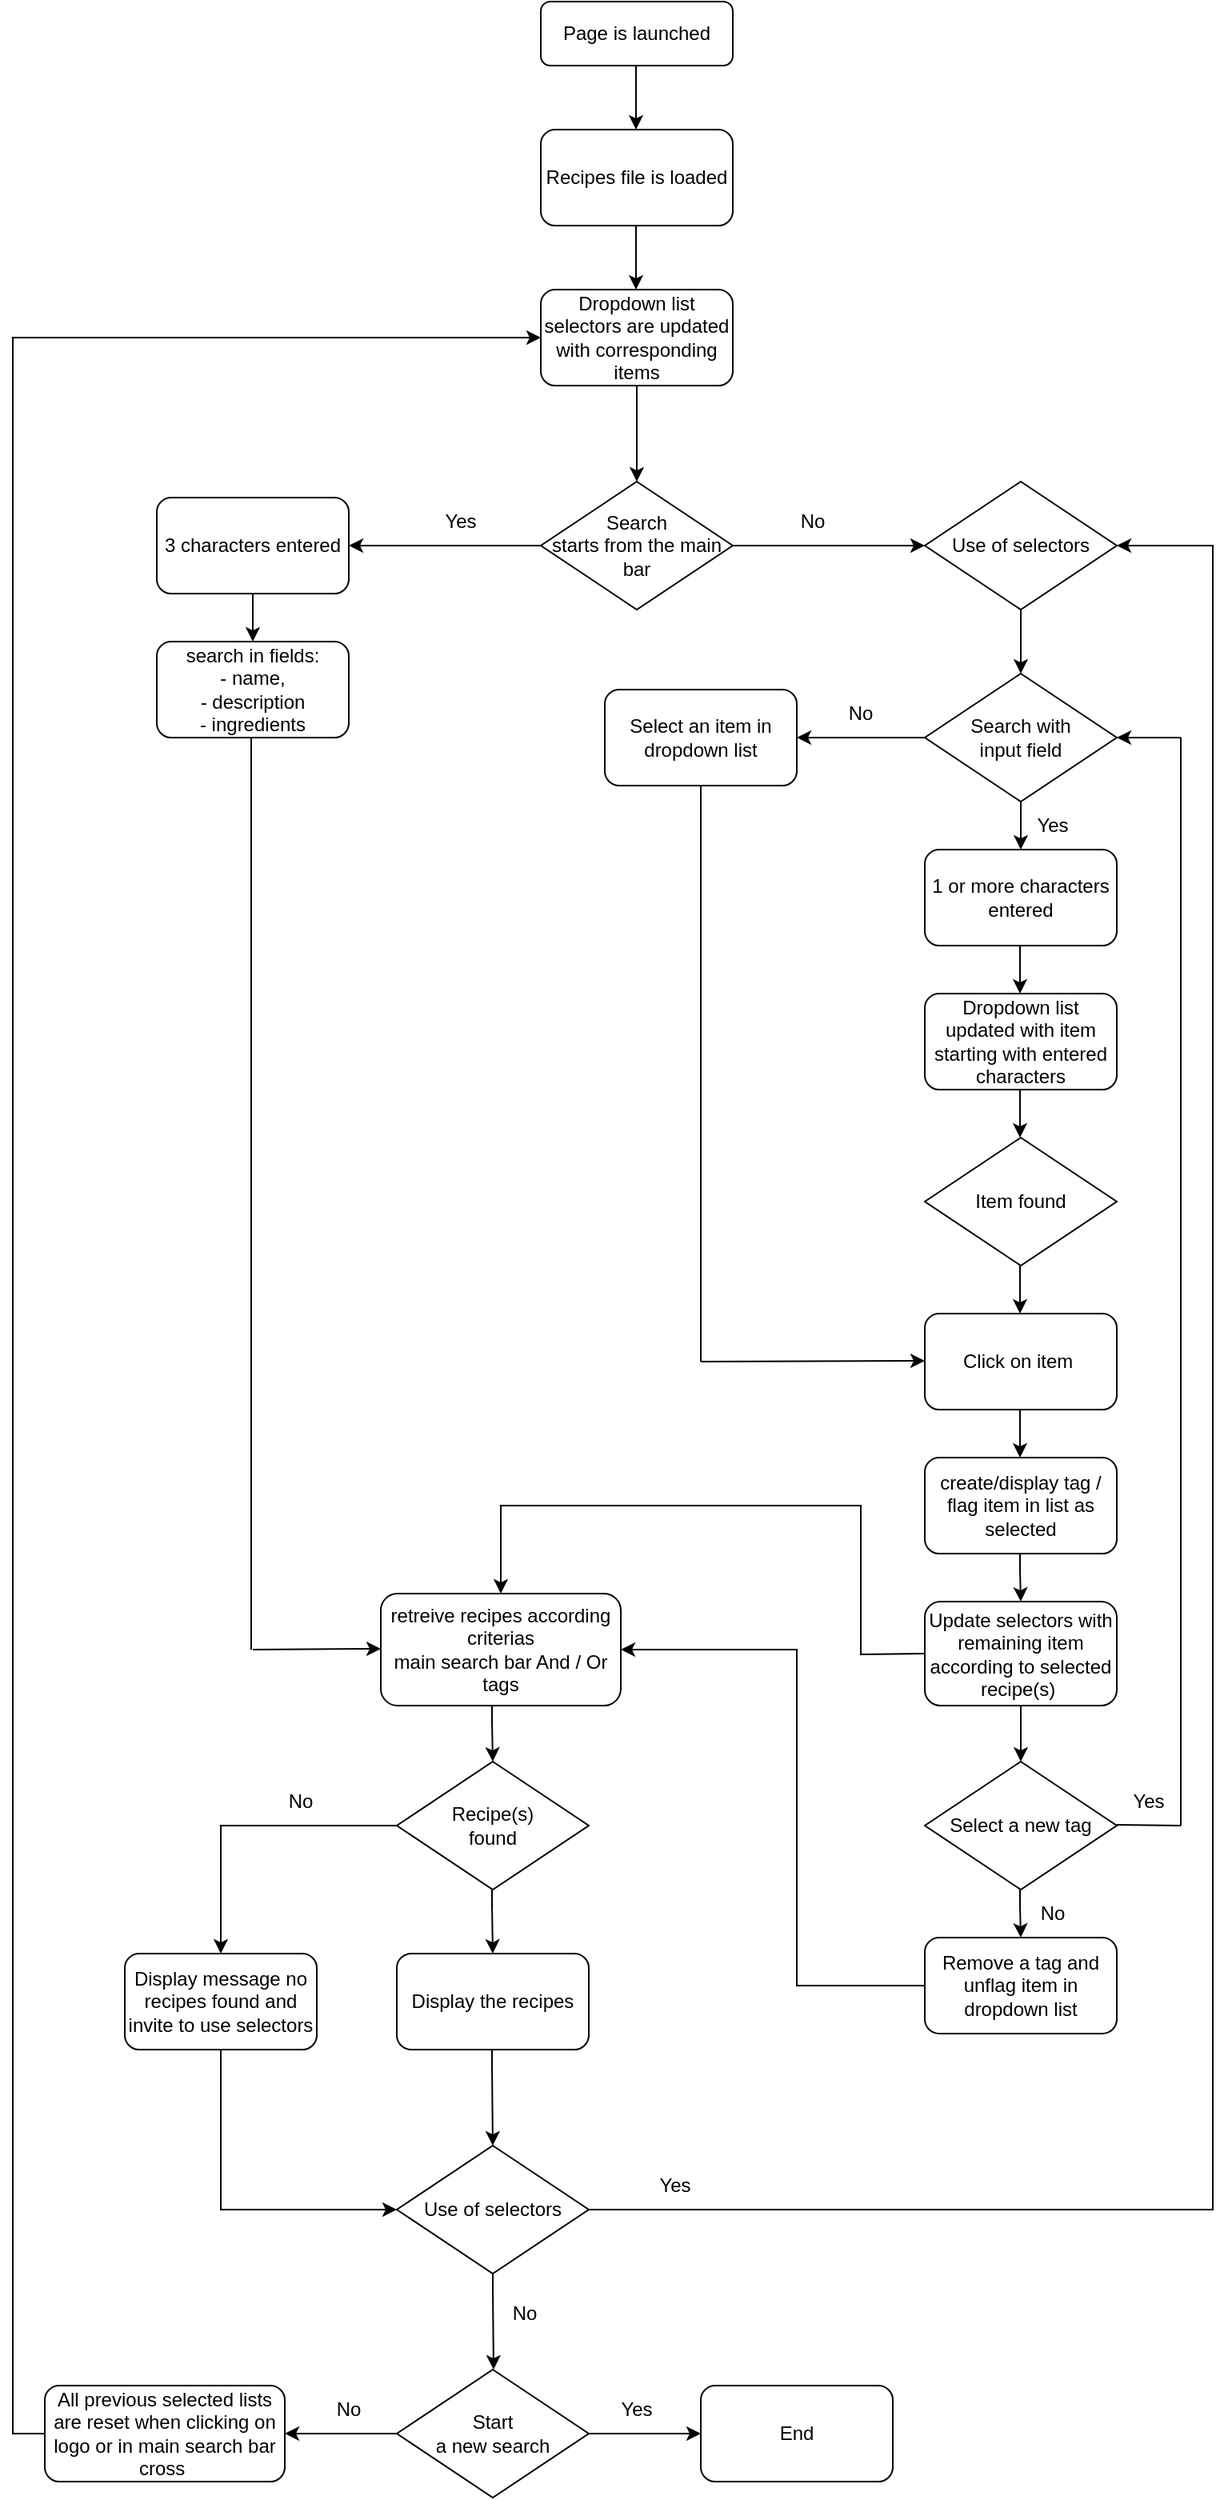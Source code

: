 <mxfile version="23.1.2" type="device">
  <diagram name="Page-1" id="yVhtfVa1jiW_yKxeGQw9">
    <mxGraphModel dx="1195" dy="1944" grid="1" gridSize="10" guides="1" tooltips="1" connect="1" arrows="1" fold="1" page="1" pageScale="1" pageWidth="827" pageHeight="1169" math="0" shadow="0">
      <root>
        <mxCell id="0" />
        <mxCell id="1" parent="0" />
        <mxCell id="LUY3sZnG4IFYLeTd67n9-1" value="Page is launched" style="rounded=1;whiteSpace=wrap;html=1;" parent="1" vertex="1">
          <mxGeometry x="360" y="-120" width="120" height="40" as="geometry" />
        </mxCell>
        <mxCell id="LUY3sZnG4IFYLeTd67n9-2" value="Search &lt;br&gt;starts from the main &lt;br&gt;bar" style="rhombus;whiteSpace=wrap;html=1;" parent="1" vertex="1">
          <mxGeometry x="360" y="180" width="120" height="80" as="geometry" />
        </mxCell>
        <mxCell id="LUY3sZnG4IFYLeTd67n9-3" value="" style="endArrow=classic;html=1;rounded=0;exitX=1;exitY=0.5;exitDx=0;exitDy=0;" parent="1" source="LUY3sZnG4IFYLeTd67n9-2" edge="1">
          <mxGeometry width="50" height="50" relative="1" as="geometry">
            <mxPoint x="540" y="420" as="sourcePoint" />
            <mxPoint x="600" y="220" as="targetPoint" />
            <Array as="points" />
          </mxGeometry>
        </mxCell>
        <mxCell id="LUY3sZnG4IFYLeTd67n9-4" value="" style="endArrow=classic;html=1;rounded=0;exitX=0;exitY=0.5;exitDx=0;exitDy=0;" parent="1" source="LUY3sZnG4IFYLeTd67n9-2" edge="1">
          <mxGeometry width="50" height="50" relative="1" as="geometry">
            <mxPoint x="180" y="250" as="sourcePoint" />
            <mxPoint x="240" y="220" as="targetPoint" />
            <Array as="points" />
          </mxGeometry>
        </mxCell>
        <mxCell id="LUY3sZnG4IFYLeTd67n9-6" value="" style="endArrow=classic;html=1;rounded=0;entryX=0.5;entryY=0;entryDx=0;entryDy=0;exitX=0.5;exitY=1;exitDx=0;exitDy=0;" parent="1" source="qcT07Mh3OJ80x9y92ZIz-56" target="LUY3sZnG4IFYLeTd67n9-2" edge="1">
          <mxGeometry width="50" height="50" relative="1" as="geometry">
            <mxPoint x="420" y="90" as="sourcePoint" />
            <mxPoint x="610" y="400" as="targetPoint" />
          </mxGeometry>
        </mxCell>
        <mxCell id="LUY3sZnG4IFYLeTd67n9-7" value="3 characters entered" style="rounded=1;whiteSpace=wrap;html=1;" parent="1" vertex="1">
          <mxGeometry x="120" y="190" width="120" height="60" as="geometry" />
        </mxCell>
        <mxCell id="LUY3sZnG4IFYLeTd67n9-8" value="Yes" style="text;strokeColor=none;align=center;fillColor=none;html=1;verticalAlign=middle;whiteSpace=wrap;rounded=0;" parent="1" vertex="1">
          <mxGeometry x="280" y="190" width="60" height="30" as="geometry" />
        </mxCell>
        <mxCell id="LUY3sZnG4IFYLeTd67n9-9" value="No" style="text;strokeColor=none;align=center;fillColor=none;html=1;verticalAlign=middle;whiteSpace=wrap;rounded=0;" parent="1" vertex="1">
          <mxGeometry x="500" y="190" width="60" height="30" as="geometry" />
        </mxCell>
        <mxCell id="LUY3sZnG4IFYLeTd67n9-10" value="Recipe(s)&lt;br&gt;found" style="rhombus;whiteSpace=wrap;html=1;" parent="1" vertex="1">
          <mxGeometry x="270" y="980" width="120" height="80" as="geometry" />
        </mxCell>
        <mxCell id="LUY3sZnG4IFYLeTd67n9-12" value="Display the recipes" style="rounded=1;whiteSpace=wrap;html=1;" parent="1" vertex="1">
          <mxGeometry x="270" y="1100" width="120" height="60" as="geometry" />
        </mxCell>
        <mxCell id="LUY3sZnG4IFYLeTd67n9-13" value="" style="endArrow=classic;html=1;rounded=0;exitX=0;exitY=0.5;exitDx=0;exitDy=0;entryX=1;entryY=0.5;entryDx=0;entryDy=0;" parent="1" source="qcT07Mh3OJ80x9y92ZIz-48" target="qcT07Mh3OJ80x9y92ZIz-36" edge="1">
          <mxGeometry width="50" height="50" relative="1" as="geometry">
            <mxPoint x="540" y="1120" as="sourcePoint" />
            <mxPoint x="440" y="910" as="targetPoint" />
            <Array as="points">
              <mxPoint x="520" y="1120" />
              <mxPoint x="520" y="910" />
            </Array>
          </mxGeometry>
        </mxCell>
        <mxCell id="LUY3sZnG4IFYLeTd67n9-14" value="Yes" style="text;strokeColor=none;align=center;fillColor=none;html=1;verticalAlign=middle;whiteSpace=wrap;rounded=0;" parent="1" vertex="1">
          <mxGeometry x="710" y="990" width="60" height="30" as="geometry" />
        </mxCell>
        <mxCell id="LUY3sZnG4IFYLeTd67n9-17" value="Use of selectors" style="rhombus;whiteSpace=wrap;html=1;" parent="1" vertex="1">
          <mxGeometry x="270" y="1220" width="120" height="80" as="geometry" />
        </mxCell>
        <mxCell id="LUY3sZnG4IFYLeTd67n9-18" value="No" style="text;strokeColor=none;align=center;fillColor=none;html=1;verticalAlign=middle;whiteSpace=wrap;rounded=0;" parent="1" vertex="1">
          <mxGeometry x="180" y="990" width="60" height="30" as="geometry" />
        </mxCell>
        <mxCell id="LUY3sZnG4IFYLeTd67n9-19" value="Use of selectors" style="rhombus;whiteSpace=wrap;html=1;" parent="1" vertex="1">
          <mxGeometry x="600" y="180" width="120" height="80" as="geometry" />
        </mxCell>
        <mxCell id="LUY3sZnG4IFYLeTd67n9-20" value="1 or more characters entered" style="rounded=1;whiteSpace=wrap;html=1;" parent="1" vertex="1">
          <mxGeometry x="600" y="410" width="120" height="60" as="geometry" />
        </mxCell>
        <mxCell id="LUY3sZnG4IFYLeTd67n9-21" value="Recipes file is loaded" style="rounded=1;whiteSpace=wrap;html=1;" parent="1" vertex="1">
          <mxGeometry x="360" y="-40" width="120" height="60" as="geometry" />
        </mxCell>
        <mxCell id="LUY3sZnG4IFYLeTd67n9-22" value="search in fields:&lt;br&gt;- name, &lt;br&gt;- description&lt;br&gt;- ingredients" style="rounded=1;whiteSpace=wrap;html=1;" parent="1" vertex="1">
          <mxGeometry x="120" y="280" width="120" height="60" as="geometry" />
        </mxCell>
        <mxCell id="LUY3sZnG4IFYLeTd67n9-23" value="" style="endArrow=classic;html=1;rounded=0;exitX=0.5;exitY=1;exitDx=0;exitDy=0;" parent="1" source="LUY3sZnG4IFYLeTd67n9-7" target="LUY3sZnG4IFYLeTd67n9-22" edge="1">
          <mxGeometry width="50" height="50" relative="1" as="geometry">
            <mxPoint x="290" y="440" as="sourcePoint" />
            <mxPoint x="340" y="390" as="targetPoint" />
          </mxGeometry>
        </mxCell>
        <mxCell id="LUY3sZnG4IFYLeTd67n9-24" value="Display message no recipes found and invite to use selectors" style="rounded=1;whiteSpace=wrap;html=1;" parent="1" vertex="1">
          <mxGeometry x="100" y="1100" width="120" height="60" as="geometry" />
        </mxCell>
        <mxCell id="LUY3sZnG4IFYLeTd67n9-25" value="" style="endArrow=classic;html=1;rounded=0;exitX=0.5;exitY=1;exitDx=0;exitDy=0;entryX=0;entryY=0.5;entryDx=0;entryDy=0;" parent="1" source="LUY3sZnG4IFYLeTd67n9-24" edge="1" target="LUY3sZnG4IFYLeTd67n9-17">
          <mxGeometry width="50" height="50" relative="1" as="geometry">
            <mxPoint x="270" y="1170" as="sourcePoint" />
            <mxPoint x="150" y="1230" as="targetPoint" />
            <Array as="points">
              <mxPoint x="160" y="1260" />
            </Array>
          </mxGeometry>
        </mxCell>
        <mxCell id="LUY3sZnG4IFYLeTd67n9-27" value="" style="endArrow=classic;html=1;rounded=0;exitX=0.5;exitY=1;exitDx=0;exitDy=0;entryX=0.5;entryY=0;entryDx=0;entryDy=0;" parent="1" target="LUY3sZnG4IFYLeTd67n9-24" edge="1">
          <mxGeometry width="50" height="50" relative="1" as="geometry">
            <mxPoint x="270" y="1020" as="sourcePoint" />
            <mxPoint x="155" y="1020" as="targetPoint" />
            <Array as="points">
              <mxPoint x="160" y="1020" />
            </Array>
          </mxGeometry>
        </mxCell>
        <mxCell id="qcT07Mh3OJ80x9y92ZIz-5" value="" style="endArrow=classic;html=1;rounded=0;exitX=0.5;exitY=1;exitDx=0;exitDy=0;" edge="1" parent="1" source="LUY3sZnG4IFYLeTd67n9-19">
          <mxGeometry width="50" height="50" relative="1" as="geometry">
            <mxPoint x="360" y="430" as="sourcePoint" />
            <mxPoint x="660" y="300" as="targetPoint" />
          </mxGeometry>
        </mxCell>
        <mxCell id="qcT07Mh3OJ80x9y92ZIz-7" value="Search with &lt;br&gt;input field" style="rhombus;whiteSpace=wrap;html=1;" vertex="1" parent="1">
          <mxGeometry x="600" y="300" width="120" height="80" as="geometry" />
        </mxCell>
        <mxCell id="qcT07Mh3OJ80x9y92ZIz-8" value="" style="endArrow=classic;html=1;rounded=0;exitX=0.5;exitY=1;exitDx=0;exitDy=0;" edge="1" parent="1" source="qcT07Mh3OJ80x9y92ZIz-7">
          <mxGeometry width="50" height="50" relative="1" as="geometry">
            <mxPoint x="670" y="270" as="sourcePoint" />
            <mxPoint x="660" y="410" as="targetPoint" />
            <Array as="points">
              <mxPoint x="660" y="390" />
            </Array>
          </mxGeometry>
        </mxCell>
        <mxCell id="qcT07Mh3OJ80x9y92ZIz-9" value="Dropdown list updated with item starting with entered characters" style="rounded=1;whiteSpace=wrap;html=1;" vertex="1" parent="1">
          <mxGeometry x="600" y="500" width="120" height="60" as="geometry" />
        </mxCell>
        <mxCell id="qcT07Mh3OJ80x9y92ZIz-10" value="Item found" style="rhombus;whiteSpace=wrap;html=1;" vertex="1" parent="1">
          <mxGeometry x="600" y="590" width="120" height="80" as="geometry" />
        </mxCell>
        <mxCell id="qcT07Mh3OJ80x9y92ZIz-11" value="" style="endArrow=classic;html=1;rounded=0;exitX=0.5;exitY=1;exitDx=0;exitDy=0;" edge="1" parent="1">
          <mxGeometry width="50" height="50" relative="1" as="geometry">
            <mxPoint x="659.5" y="470" as="sourcePoint" />
            <mxPoint x="659.5" y="500" as="targetPoint" />
            <Array as="points">
              <mxPoint x="659.5" y="480" />
            </Array>
          </mxGeometry>
        </mxCell>
        <mxCell id="qcT07Mh3OJ80x9y92ZIz-12" value="Click on item&amp;nbsp;" style="rounded=1;whiteSpace=wrap;html=1;" vertex="1" parent="1">
          <mxGeometry x="600" y="700" width="120" height="60" as="geometry" />
        </mxCell>
        <mxCell id="qcT07Mh3OJ80x9y92ZIz-13" value="Yes" style="text;strokeColor=none;align=center;fillColor=none;html=1;verticalAlign=middle;whiteSpace=wrap;rounded=0;" vertex="1" parent="1">
          <mxGeometry x="650" y="380" width="60" height="30" as="geometry" />
        </mxCell>
        <mxCell id="qcT07Mh3OJ80x9y92ZIz-14" value="" style="endArrow=classic;html=1;rounded=0;exitX=0;exitY=0.5;exitDx=0;exitDy=0;" edge="1" parent="1">
          <mxGeometry width="50" height="50" relative="1" as="geometry">
            <mxPoint x="600" y="340" as="sourcePoint" />
            <mxPoint x="520" y="340" as="targetPoint" />
            <Array as="points" />
          </mxGeometry>
        </mxCell>
        <mxCell id="qcT07Mh3OJ80x9y92ZIz-15" value="No" style="text;strokeColor=none;align=center;fillColor=none;html=1;verticalAlign=middle;whiteSpace=wrap;rounded=0;" vertex="1" parent="1">
          <mxGeometry x="530" y="310" width="60" height="30" as="geometry" />
        </mxCell>
        <mxCell id="qcT07Mh3OJ80x9y92ZIz-17" value="Select an item in dropdown list" style="rounded=1;whiteSpace=wrap;html=1;" vertex="1" parent="1">
          <mxGeometry x="400" y="310" width="120" height="60" as="geometry" />
        </mxCell>
        <mxCell id="qcT07Mh3OJ80x9y92ZIz-18" value="" style="endArrow=classic;html=1;rounded=0;exitX=0.5;exitY=1;exitDx=0;exitDy=0;" edge="1" parent="1">
          <mxGeometry width="50" height="50" relative="1" as="geometry">
            <mxPoint x="659.5" y="560" as="sourcePoint" />
            <mxPoint x="659.5" y="590" as="targetPoint" />
            <Array as="points">
              <mxPoint x="659.5" y="570" />
            </Array>
          </mxGeometry>
        </mxCell>
        <mxCell id="qcT07Mh3OJ80x9y92ZIz-19" value="" style="endArrow=none;html=1;rounded=0;" edge="1" parent="1">
          <mxGeometry width="50" height="50" relative="1" as="geometry">
            <mxPoint x="460" y="730" as="sourcePoint" />
            <mxPoint x="460" y="370" as="targetPoint" />
          </mxGeometry>
        </mxCell>
        <mxCell id="qcT07Mh3OJ80x9y92ZIz-20" value="" style="endArrow=classic;html=1;rounded=0;" edge="1" parent="1">
          <mxGeometry width="50" height="50" relative="1" as="geometry">
            <mxPoint x="460" y="730" as="sourcePoint" />
            <mxPoint x="600" y="729.5" as="targetPoint" />
            <Array as="points" />
          </mxGeometry>
        </mxCell>
        <mxCell id="qcT07Mh3OJ80x9y92ZIz-21" value="" style="endArrow=classic;html=1;rounded=0;exitX=0.5;exitY=1;exitDx=0;exitDy=0;" edge="1" parent="1">
          <mxGeometry width="50" height="50" relative="1" as="geometry">
            <mxPoint x="659.5" y="670" as="sourcePoint" />
            <mxPoint x="659.5" y="700" as="targetPoint" />
            <Array as="points">
              <mxPoint x="659.5" y="680" />
            </Array>
          </mxGeometry>
        </mxCell>
        <mxCell id="qcT07Mh3OJ80x9y92ZIz-23" value="create/display tag /&lt;br&gt;flag item in list as selected" style="rounded=1;whiteSpace=wrap;html=1;" vertex="1" parent="1">
          <mxGeometry x="600" y="790" width="120" height="60" as="geometry" />
        </mxCell>
        <mxCell id="qcT07Mh3OJ80x9y92ZIz-24" value="" style="endArrow=classic;html=1;rounded=0;exitX=0.5;exitY=1;exitDx=0;exitDy=0;" edge="1" parent="1">
          <mxGeometry width="50" height="50" relative="1" as="geometry">
            <mxPoint x="659.5" y="760" as="sourcePoint" />
            <mxPoint x="659.5" y="790" as="targetPoint" />
            <Array as="points">
              <mxPoint x="659.5" y="770" />
            </Array>
          </mxGeometry>
        </mxCell>
        <mxCell id="qcT07Mh3OJ80x9y92ZIz-27" value="Select a new tag" style="rhombus;whiteSpace=wrap;html=1;" vertex="1" parent="1">
          <mxGeometry x="600" y="980" width="120" height="80" as="geometry" />
        </mxCell>
        <mxCell id="qcT07Mh3OJ80x9y92ZIz-28" value="" style="endArrow=classic;html=1;rounded=0;entryX=1;entryY=0.5;entryDx=0;entryDy=0;" edge="1" parent="1" target="qcT07Mh3OJ80x9y92ZIz-7">
          <mxGeometry width="50" height="50" relative="1" as="geometry">
            <mxPoint x="760" y="340" as="sourcePoint" />
            <mxPoint x="760" y="340" as="targetPoint" />
            <Array as="points" />
          </mxGeometry>
        </mxCell>
        <mxCell id="qcT07Mh3OJ80x9y92ZIz-29" value="" style="endArrow=none;html=1;rounded=0;" edge="1" parent="1">
          <mxGeometry width="50" height="50" relative="1" as="geometry">
            <mxPoint x="720" y="1019.5" as="sourcePoint" />
            <mxPoint x="760" y="1020" as="targetPoint" />
          </mxGeometry>
        </mxCell>
        <mxCell id="qcT07Mh3OJ80x9y92ZIz-30" value="" style="endArrow=none;html=1;rounded=0;" edge="1" parent="1">
          <mxGeometry width="50" height="50" relative="1" as="geometry">
            <mxPoint x="760" y="1020" as="sourcePoint" />
            <mxPoint x="760" y="340" as="targetPoint" />
          </mxGeometry>
        </mxCell>
        <mxCell id="qcT07Mh3OJ80x9y92ZIz-31" value="" style="endArrow=classic;html=1;rounded=0;exitX=0.5;exitY=1;exitDx=0;exitDy=0;" edge="1" parent="1">
          <mxGeometry width="50" height="50" relative="1" as="geometry">
            <mxPoint x="659.5" y="850" as="sourcePoint" />
            <mxPoint x="660" y="880" as="targetPoint" />
            <Array as="points">
              <mxPoint x="659.5" y="860" />
            </Array>
          </mxGeometry>
        </mxCell>
        <mxCell id="qcT07Mh3OJ80x9y92ZIz-33" value="" style="endArrow=classic;html=1;rounded=0;" edge="1" parent="1">
          <mxGeometry width="50" height="50" relative="1" as="geometry">
            <mxPoint x="180" y="910" as="sourcePoint" />
            <mxPoint x="260" y="909.5" as="targetPoint" />
            <Array as="points">
              <mxPoint x="250" y="909.5" />
            </Array>
          </mxGeometry>
        </mxCell>
        <mxCell id="qcT07Mh3OJ80x9y92ZIz-34" value="No" style="text;strokeColor=none;align=center;fillColor=none;html=1;verticalAlign=middle;whiteSpace=wrap;rounded=0;" vertex="1" parent="1">
          <mxGeometry x="650" y="1060" width="60" height="30" as="geometry" />
        </mxCell>
        <mxCell id="qcT07Mh3OJ80x9y92ZIz-47" value="" style="edgeStyle=orthogonalEdgeStyle;rounded=0;orthogonalLoop=1;jettySize=auto;html=1;" edge="1" parent="1" source="qcT07Mh3OJ80x9y92ZIz-35" target="qcT07Mh3OJ80x9y92ZIz-27">
          <mxGeometry relative="1" as="geometry" />
        </mxCell>
        <mxCell id="qcT07Mh3OJ80x9y92ZIz-35" value="Update selectors with remaining item according to selected recipe(s)&amp;nbsp;" style="rounded=1;whiteSpace=wrap;html=1;" vertex="1" parent="1">
          <mxGeometry x="600" y="880" width="120" height="65" as="geometry" />
        </mxCell>
        <mxCell id="qcT07Mh3OJ80x9y92ZIz-36" value="retreive recipes according criterias&lt;br&gt;main search bar And / Or tags" style="rounded=1;whiteSpace=wrap;html=1;" vertex="1" parent="1">
          <mxGeometry x="260" y="875" width="150" height="70" as="geometry" />
        </mxCell>
        <mxCell id="qcT07Mh3OJ80x9y92ZIz-37" value="Yes" style="text;strokeColor=none;align=center;fillColor=none;html=1;verticalAlign=middle;whiteSpace=wrap;rounded=0;" vertex="1" parent="1">
          <mxGeometry x="414" y="1230" width="60" height="30" as="geometry" />
        </mxCell>
        <mxCell id="qcT07Mh3OJ80x9y92ZIz-38" value="" style="endArrow=classic;html=1;rounded=0;exitX=1;exitY=0.5;exitDx=0;exitDy=0;" edge="1" parent="1" source="LUY3sZnG4IFYLeTd67n9-17">
          <mxGeometry width="50" height="50" relative="1" as="geometry">
            <mxPoint x="780" y="1231" as="sourcePoint" />
            <mxPoint x="720" y="220" as="targetPoint" />
            <Array as="points">
              <mxPoint x="780" y="1260" />
              <mxPoint x="780" y="220" />
            </Array>
          </mxGeometry>
        </mxCell>
        <mxCell id="qcT07Mh3OJ80x9y92ZIz-40" value="" style="endArrow=none;html=1;rounded=0;" edge="1" parent="1">
          <mxGeometry width="50" height="50" relative="1" as="geometry">
            <mxPoint x="179" y="910" as="sourcePoint" />
            <mxPoint x="179" y="340" as="targetPoint" />
          </mxGeometry>
        </mxCell>
        <mxCell id="qcT07Mh3OJ80x9y92ZIz-42" value="" style="endArrow=classic;html=1;rounded=0;exitX=0.5;exitY=1;exitDx=0;exitDy=0;" edge="1" parent="1">
          <mxGeometry width="50" height="50" relative="1" as="geometry">
            <mxPoint x="659.5" y="1060" as="sourcePoint" />
            <mxPoint x="660" y="1090" as="targetPoint" />
            <Array as="points">
              <mxPoint x="659.5" y="1070" />
            </Array>
          </mxGeometry>
        </mxCell>
        <mxCell id="qcT07Mh3OJ80x9y92ZIz-46" value="" style="endArrow=classic;html=1;rounded=0;exitX=0.5;exitY=1;exitDx=0;exitDy=0;entryX=0.5;entryY=0;entryDx=0;entryDy=0;entryPerimeter=0;" edge="1" parent="1" target="LUY3sZnG4IFYLeTd67n9-10">
          <mxGeometry width="50" height="50" relative="1" as="geometry">
            <mxPoint x="329.5" y="945" as="sourcePoint" />
            <mxPoint x="330" y="975" as="targetPoint" />
            <Array as="points">
              <mxPoint x="329.5" y="955" />
            </Array>
          </mxGeometry>
        </mxCell>
        <mxCell id="qcT07Mh3OJ80x9y92ZIz-48" value="Remove a tag and unflag item in dropdown list" style="rounded=1;whiteSpace=wrap;html=1;" vertex="1" parent="1">
          <mxGeometry x="600" y="1090" width="120" height="60" as="geometry" />
        </mxCell>
        <mxCell id="qcT07Mh3OJ80x9y92ZIz-49" value="" style="endArrow=classic;html=1;rounded=0;exitX=0;exitY=0.5;exitDx=0;exitDy=0;entryX=0.5;entryY=0;entryDx=0;entryDy=0;" edge="1" parent="1" source="qcT07Mh3OJ80x9y92ZIz-35" target="qcT07Mh3OJ80x9y92ZIz-36">
          <mxGeometry width="50" height="50" relative="1" as="geometry">
            <mxPoint x="500" y="820" as="sourcePoint" />
            <mxPoint x="340" y="870" as="targetPoint" />
            <Array as="points">
              <mxPoint x="560" y="913" />
              <mxPoint x="560" y="820" />
              <mxPoint x="390" y="820" />
              <mxPoint x="335" y="820" />
              <mxPoint x="335" y="850" />
            </Array>
          </mxGeometry>
        </mxCell>
        <mxCell id="qcT07Mh3OJ80x9y92ZIz-51" value="" style="endArrow=classic;html=1;rounded=0;exitX=0.5;exitY=1;exitDx=0;exitDy=0;entryX=0.5;entryY=0;entryDx=0;entryDy=0;" edge="1" parent="1" target="LUY3sZnG4IFYLeTd67n9-12">
          <mxGeometry width="50" height="50" relative="1" as="geometry">
            <mxPoint x="329.5" y="1060" as="sourcePoint" />
            <mxPoint x="330" y="1095" as="targetPoint" />
            <Array as="points">
              <mxPoint x="329.5" y="1070" />
            </Array>
          </mxGeometry>
        </mxCell>
        <mxCell id="qcT07Mh3OJ80x9y92ZIz-53" value="" style="endArrow=classic;html=1;rounded=0;exitX=0.5;exitY=1;exitDx=0;exitDy=0;entryX=0.5;entryY=0;entryDx=0;entryDy=0;" edge="1" parent="1" target="LUY3sZnG4IFYLeTd67n9-17">
          <mxGeometry width="50" height="50" relative="1" as="geometry">
            <mxPoint x="329.5" y="1160" as="sourcePoint" />
            <mxPoint x="330" y="1210" as="targetPoint" />
            <Array as="points">
              <mxPoint x="329.5" y="1170" />
            </Array>
          </mxGeometry>
        </mxCell>
        <mxCell id="qcT07Mh3OJ80x9y92ZIz-54" value="" style="endArrow=classic;html=1;rounded=0;exitX=0.5;exitY=1;exitDx=0;exitDy=0;entryX=0.5;entryY=0;entryDx=0;entryDy=0;" edge="1" parent="1">
          <mxGeometry width="50" height="50" relative="1" as="geometry">
            <mxPoint x="419.5" y="-80" as="sourcePoint" />
            <mxPoint x="419.5" y="-40" as="targetPoint" />
          </mxGeometry>
        </mxCell>
        <mxCell id="qcT07Mh3OJ80x9y92ZIz-56" value="Dropdown list selectors are updated with corresponding items" style="rounded=1;whiteSpace=wrap;html=1;" vertex="1" parent="1">
          <mxGeometry x="360" y="60" width="120" height="60" as="geometry" />
        </mxCell>
        <mxCell id="qcT07Mh3OJ80x9y92ZIz-57" value="" style="endArrow=classic;html=1;rounded=0;exitX=0.5;exitY=1;exitDx=0;exitDy=0;entryX=0.5;entryY=0;entryDx=0;entryDy=0;" edge="1" parent="1">
          <mxGeometry width="50" height="50" relative="1" as="geometry">
            <mxPoint x="419.5" y="20" as="sourcePoint" />
            <mxPoint x="419.5" y="60" as="targetPoint" />
          </mxGeometry>
        </mxCell>
        <mxCell id="qcT07Mh3OJ80x9y92ZIz-58" value="" style="endArrow=classic;html=1;rounded=0;exitX=0.5;exitY=1;exitDx=0;exitDy=0;entryX=0.5;entryY=0;entryDx=0;entryDy=0;" edge="1" parent="1">
          <mxGeometry width="50" height="50" relative="1" as="geometry">
            <mxPoint x="330" y="1300" as="sourcePoint" />
            <mxPoint x="330.5" y="1360" as="targetPoint" />
            <Array as="points">
              <mxPoint x="330" y="1310" />
            </Array>
          </mxGeometry>
        </mxCell>
        <mxCell id="qcT07Mh3OJ80x9y92ZIz-59" value="No" style="text;strokeColor=none;align=center;fillColor=none;html=1;verticalAlign=middle;whiteSpace=wrap;rounded=0;" vertex="1" parent="1">
          <mxGeometry x="320" y="1310" width="60" height="30" as="geometry" />
        </mxCell>
        <mxCell id="qcT07Mh3OJ80x9y92ZIz-60" value="Start &lt;br&gt;a new search" style="rhombus;whiteSpace=wrap;html=1;" vertex="1" parent="1">
          <mxGeometry x="270" y="1360" width="120" height="80" as="geometry" />
        </mxCell>
        <mxCell id="qcT07Mh3OJ80x9y92ZIz-61" value="All previous selected lists are reset when clicking on logo or in main search bar cross&amp;nbsp;" style="rounded=1;whiteSpace=wrap;html=1;" vertex="1" parent="1">
          <mxGeometry x="50" y="1370" width="150" height="60" as="geometry" />
        </mxCell>
        <mxCell id="qcT07Mh3OJ80x9y92ZIz-62" value="" style="endArrow=classic;html=1;rounded=0;exitX=0;exitY=0.5;exitDx=0;exitDy=0;entryX=1;entryY=0.5;entryDx=0;entryDy=0;" edge="1" parent="1" source="qcT07Mh3OJ80x9y92ZIz-60" target="qcT07Mh3OJ80x9y92ZIz-61">
          <mxGeometry width="50" height="50" relative="1" as="geometry">
            <mxPoint x="180" y="1480" as="sourcePoint" />
            <mxPoint x="230" y="1430" as="targetPoint" />
          </mxGeometry>
        </mxCell>
        <mxCell id="qcT07Mh3OJ80x9y92ZIz-63" value="" style="endArrow=classic;html=1;rounded=0;" edge="1" parent="1" target="qcT07Mh3OJ80x9y92ZIz-64">
          <mxGeometry width="50" height="50" relative="1" as="geometry">
            <mxPoint x="390" y="1400" as="sourcePoint" />
            <mxPoint x="450" y="1400" as="targetPoint" />
          </mxGeometry>
        </mxCell>
        <mxCell id="qcT07Mh3OJ80x9y92ZIz-64" value="End" style="rounded=1;whiteSpace=wrap;html=1;" vertex="1" parent="1">
          <mxGeometry x="460" y="1370" width="120" height="60" as="geometry" />
        </mxCell>
        <mxCell id="qcT07Mh3OJ80x9y92ZIz-65" value="Yes" style="text;strokeColor=none;align=center;fillColor=none;html=1;verticalAlign=middle;whiteSpace=wrap;rounded=0;" vertex="1" parent="1">
          <mxGeometry x="390" y="1370" width="60" height="30" as="geometry" />
        </mxCell>
        <mxCell id="qcT07Mh3OJ80x9y92ZIz-66" value="No" style="text;strokeColor=none;align=center;fillColor=none;html=1;verticalAlign=middle;whiteSpace=wrap;rounded=0;" vertex="1" parent="1">
          <mxGeometry x="210" y="1370" width="60" height="30" as="geometry" />
        </mxCell>
        <mxCell id="qcT07Mh3OJ80x9y92ZIz-67" value="" style="endArrow=classic;html=1;rounded=0;entryX=0;entryY=0.5;entryDx=0;entryDy=0;" edge="1" parent="1" target="qcT07Mh3OJ80x9y92ZIz-56">
          <mxGeometry width="50" height="50" relative="1" as="geometry">
            <mxPoint x="50" y="1400" as="sourcePoint" />
            <mxPoint x="40" y="330" as="targetPoint" />
            <Array as="points">
              <mxPoint x="30" y="1400" />
              <mxPoint x="30" y="90" />
            </Array>
          </mxGeometry>
        </mxCell>
      </root>
    </mxGraphModel>
  </diagram>
</mxfile>
